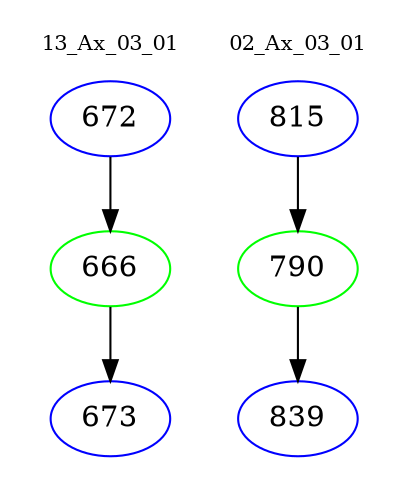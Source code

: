 digraph{
subgraph cluster_0 {
color = white
label = "13_Ax_03_01";
fontsize=10;
T0_672 [label="672", color="blue"]
T0_672 -> T0_666 [color="black"]
T0_666 [label="666", color="green"]
T0_666 -> T0_673 [color="black"]
T0_673 [label="673", color="blue"]
}
subgraph cluster_1 {
color = white
label = "02_Ax_03_01";
fontsize=10;
T1_815 [label="815", color="blue"]
T1_815 -> T1_790 [color="black"]
T1_790 [label="790", color="green"]
T1_790 -> T1_839 [color="black"]
T1_839 [label="839", color="blue"]
}
}
